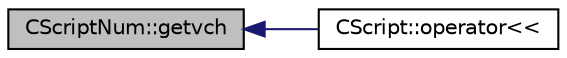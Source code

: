 digraph "CScriptNum::getvch"
{
  edge [fontname="Helvetica",fontsize="10",labelfontname="Helvetica",labelfontsize="10"];
  node [fontname="Helvetica",fontsize="10",shape=record];
  rankdir="LR";
  Node18 [label="CScriptNum::getvch",height=0.2,width=0.4,color="black", fillcolor="grey75", style="filled", fontcolor="black"];
  Node18 -> Node19 [dir="back",color="midnightblue",fontsize="10",style="solid",fontname="Helvetica"];
  Node19 [label="CScript::operator\<\<",height=0.2,width=0.4,color="black", fillcolor="white", style="filled",URL="$d9/d4b/class_c_script.html#a3324c3ce4a32c0f76b45c791a039b6fd"];
}
